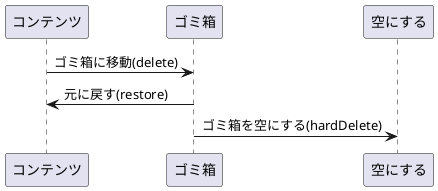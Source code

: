 @startuml
コンテンツ -> ゴミ箱 : ゴミ箱に移動(delete)
コンテンツ <- ゴミ箱 : 元に戻す(restore)
ゴミ箱 -> 空にする : ゴミ箱を空にする(hardDelete)
@enduml